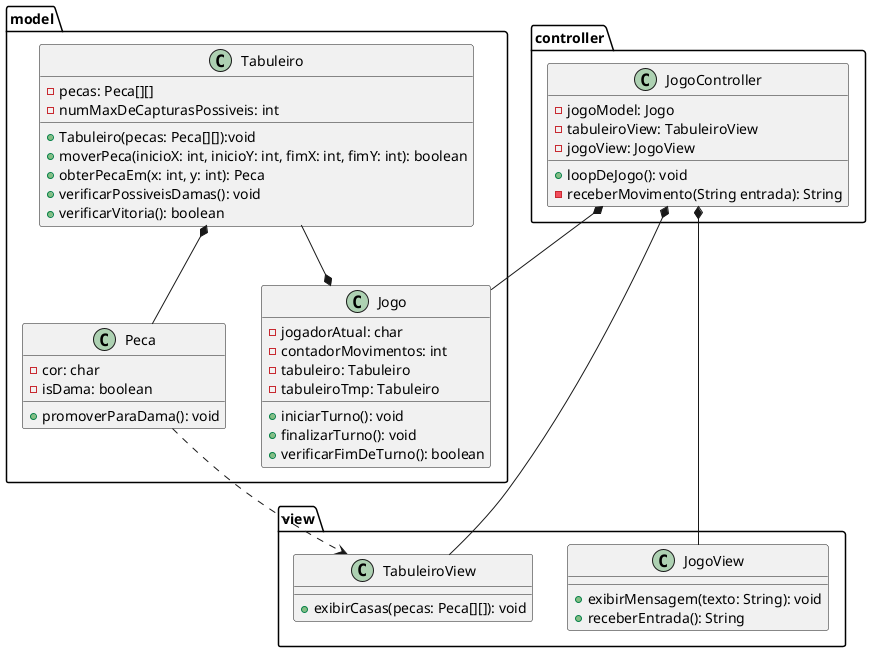@startuml Classes

package model {
    class Tabuleiro {
        -pecas: Peca[][]
        -numMaxDeCapturasPossiveis: int

        +Tabuleiro(pecas: Peca[][]):void
        +moverPeca(inicioX: int, inicioY: int, fimX: int, fimY: int): boolean
        +obterPecaEm(x: int, y: int): Peca
        +verificarPossiveisDamas(): void
        +verificarVitoria(): boolean
    }

    class Peca {
        -cor: char
        -isDama: boolean

        +promoverParaDama(): void
    }

    class Jogo {
        -jogadorAtual: char
        -contadorMovimentos: int
        -tabuleiro: Tabuleiro
        -tabuleiroTmp: Tabuleiro

        +iniciarTurno(): void
        +finalizarTurno(): void
        +verificarFimDeTurno(): boolean
    }
}

package view {
    class TabuleiroView {
        +exibirCasas(pecas: Peca[][]): void
    }

    class JogoView {
        +exibirMensagem(texto: String): void
        +receberEntrada(): String
    }
}

package controller {
    class JogoController {
        -jogoModel: Jogo
        -tabuleiroView: TabuleiroView
        -jogoView: JogoView

        +loopDeJogo(): void
        -receberMovimento(String entrada): String
    }
}

Tabuleiro *-- Peca
Tabuleiro --* Jogo
Peca ..> TabuleiroView
JogoController *-- TabuleiroView
JogoController *-- JogoView
JogoController *-- Jogo

@enduml
